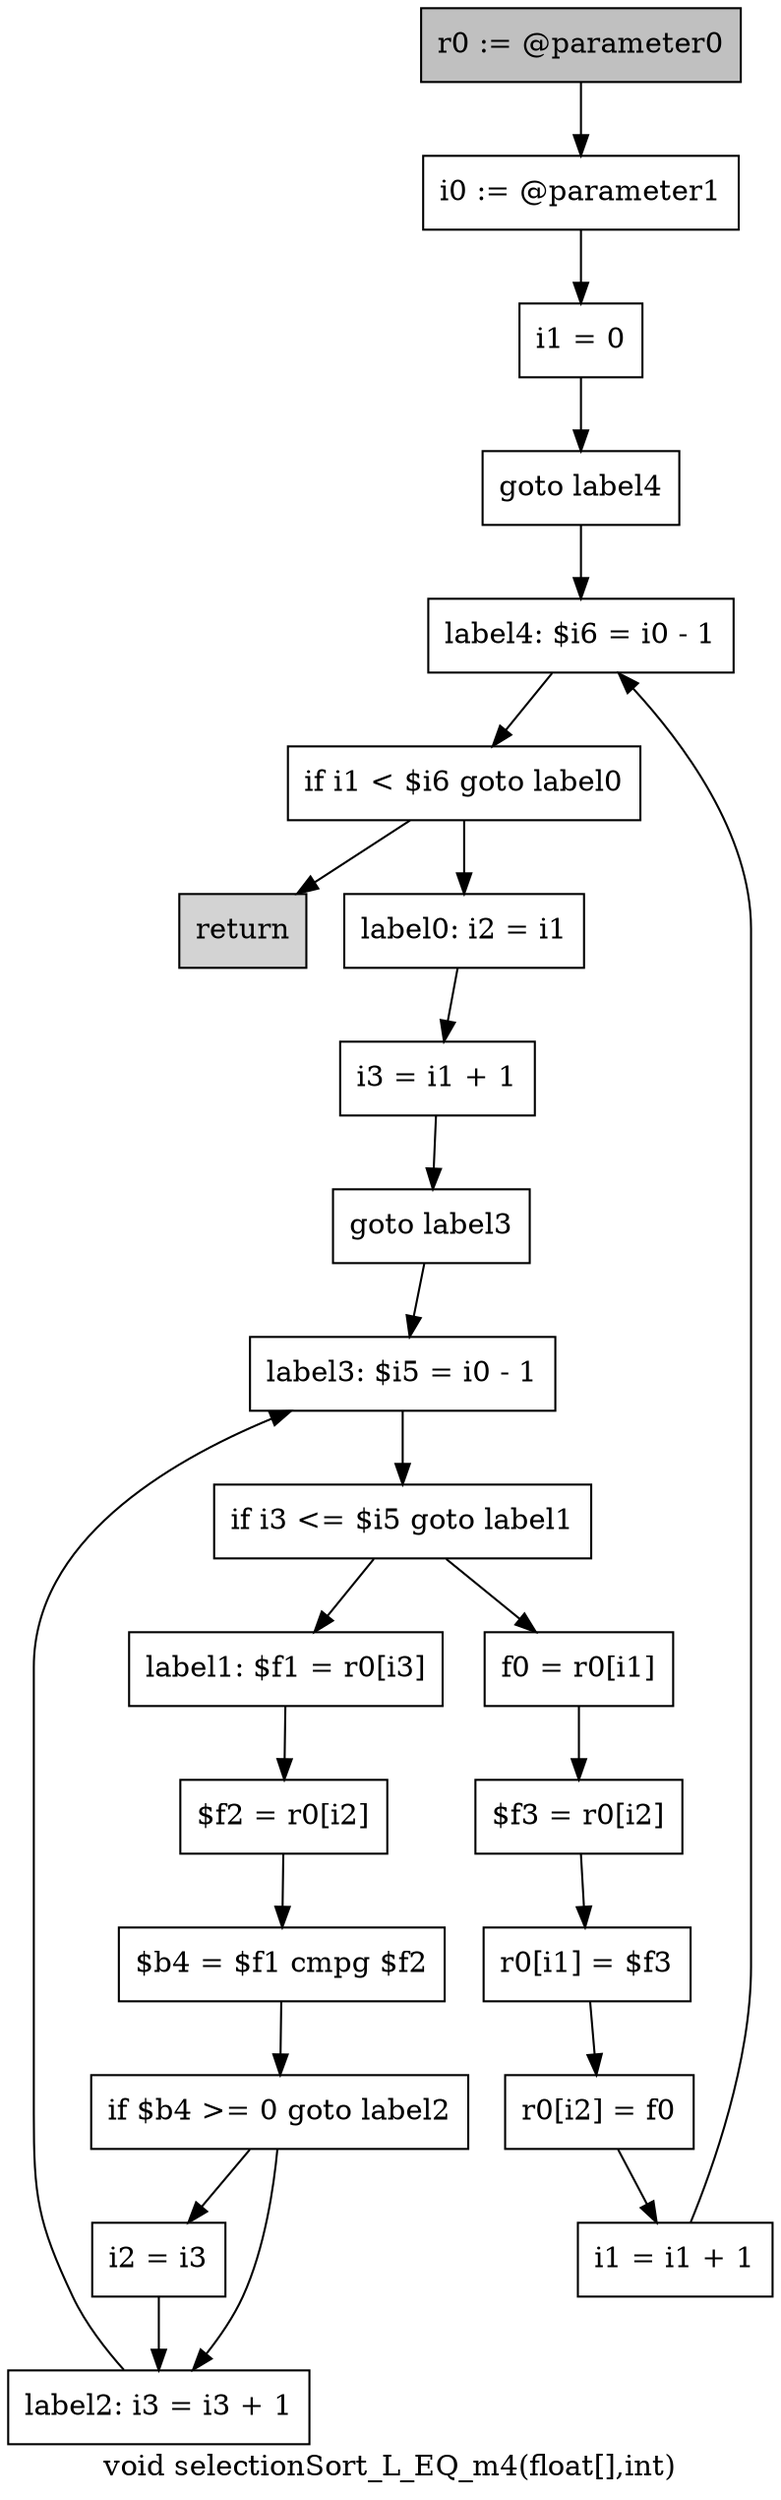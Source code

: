 digraph "void selectionSort_L_EQ_m4(float[],int)" {
    label="void selectionSort_L_EQ_m4(float[],int)";
    node [shape=box];
    "0" [style=filled,fillcolor=gray,label="r0 := @parameter0",];
    "1" [label="i0 := @parameter1",];
    "0"->"1";
    "2" [label="i1 = 0",];
    "1"->"2";
    "3" [label="goto label4",];
    "2"->"3";
    "20" [label="label4: $i6 = i0 - 1",];
    "3"->"20";
    "4" [label="label0: i2 = i1",];
    "5" [label="i3 = i1 + 1",];
    "4"->"5";
    "6" [label="goto label3",];
    "5"->"6";
    "13" [label="label3: $i5 = i0 - 1",];
    "6"->"13";
    "7" [label="label1: $f1 = r0[i3]",];
    "8" [label="$f2 = r0[i2]",];
    "7"->"8";
    "9" [label="$b4 = $f1 cmpg $f2",];
    "8"->"9";
    "10" [label="if $b4 >= 0 goto label2",];
    "9"->"10";
    "11" [label="i2 = i3",];
    "10"->"11";
    "12" [label="label2: i3 = i3 + 1",];
    "10"->"12";
    "11"->"12";
    "12"->"13";
    "14" [label="if i3 <= $i5 goto label1",];
    "13"->"14";
    "14"->"7";
    "15" [label="f0 = r0[i1]",];
    "14"->"15";
    "16" [label="$f3 = r0[i2]",];
    "15"->"16";
    "17" [label="r0[i1] = $f3",];
    "16"->"17";
    "18" [label="r0[i2] = f0",];
    "17"->"18";
    "19" [label="i1 = i1 + 1",];
    "18"->"19";
    "19"->"20";
    "21" [label="if i1 < $i6 goto label0",];
    "20"->"21";
    "21"->"4";
    "22" [style=filled,fillcolor=lightgray,label="return",];
    "21"->"22";
}
